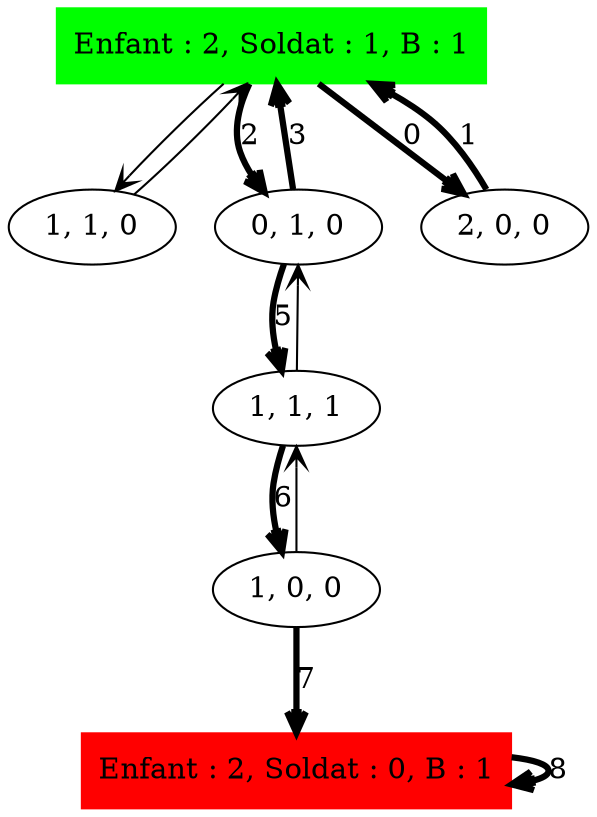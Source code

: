 digraph Soldat_Sol_ {
	initial [label="Enfant : 2, Soldat : 1, B : 1" color=green shape=box style=filled]
	final [label="Enfant : 2, Soldat : 0, B : 1" color=red shape=box style=filled]
	initial -> "1, 1, 0" [arrowhead=open]
	initial -> "0, 1, 0" [label=2 arrowhead=open penwidth=3]
	initial -> "2, 0, 0" [label=0 arrowhead=open penwidth=3]
	"2, 0, 0" -> initial [label=1 arrowhead=open penwidth=3]
	"0, 1, 0" -> "1, 1, 1" [label=5 arrowhead=open penwidth=3]
	"0, 1, 0" -> initial [label=3 arrowhead=open penwidth=3]
	"1, 1, 1" -> "0, 1, 0" [arrowhead=open]
	"1, 1, 1" -> "1, 0, 0" [label=6 arrowhead=open penwidth=3]
	"1, 0, 0" -> final [label=7 arrowhead=open penwidth=3]
	"1, 0, 0" -> "1, 1, 1" [arrowhead=open]
	final -> final [label=8 arrowhead=open penwidth=3]
	"1, 1, 0" -> initial [arrowhead=open]
}
